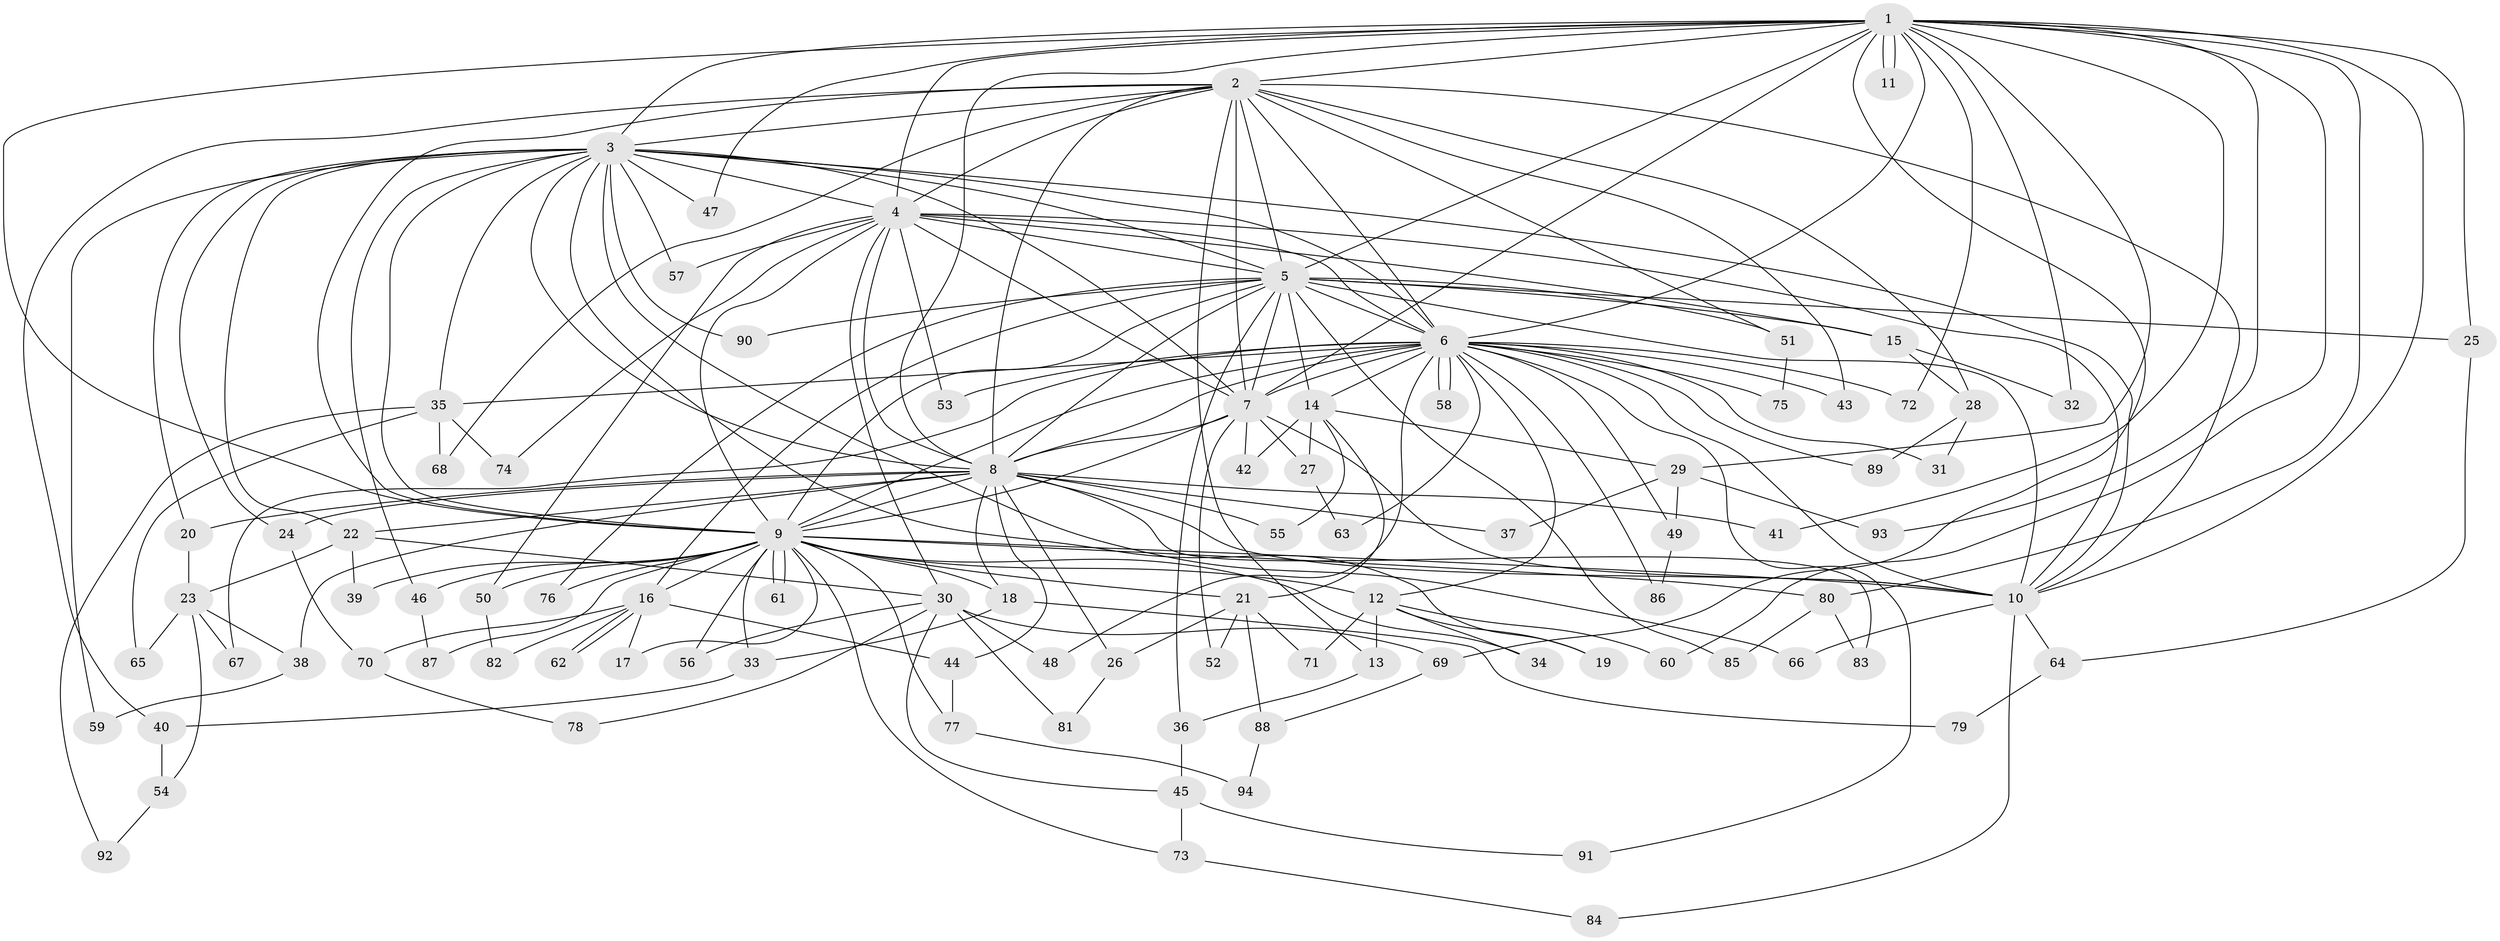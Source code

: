 // coarse degree distribution, {1: 0.2857142857142857, 2: 0.5, 3: 0.03571428571428571, 5: 0.03571428571428571, 15: 0.03571428571428571, 11: 0.03571428571428571, 14: 0.03571428571428571, 10: 0.03571428571428571}
// Generated by graph-tools (version 1.1) at 2025/48/03/04/25 21:48:51]
// undirected, 94 vertices, 213 edges
graph export_dot {
graph [start="1"]
  node [color=gray90,style=filled];
  1;
  2;
  3;
  4;
  5;
  6;
  7;
  8;
  9;
  10;
  11;
  12;
  13;
  14;
  15;
  16;
  17;
  18;
  19;
  20;
  21;
  22;
  23;
  24;
  25;
  26;
  27;
  28;
  29;
  30;
  31;
  32;
  33;
  34;
  35;
  36;
  37;
  38;
  39;
  40;
  41;
  42;
  43;
  44;
  45;
  46;
  47;
  48;
  49;
  50;
  51;
  52;
  53;
  54;
  55;
  56;
  57;
  58;
  59;
  60;
  61;
  62;
  63;
  64;
  65;
  66;
  67;
  68;
  69;
  70;
  71;
  72;
  73;
  74;
  75;
  76;
  77;
  78;
  79;
  80;
  81;
  82;
  83;
  84;
  85;
  86;
  87;
  88;
  89;
  90;
  91;
  92;
  93;
  94;
  1 -- 2;
  1 -- 3;
  1 -- 4;
  1 -- 5;
  1 -- 6;
  1 -- 7;
  1 -- 8;
  1 -- 9;
  1 -- 10;
  1 -- 11;
  1 -- 11;
  1 -- 25;
  1 -- 29;
  1 -- 32;
  1 -- 41;
  1 -- 47;
  1 -- 60;
  1 -- 69;
  1 -- 72;
  1 -- 80;
  1 -- 93;
  2 -- 3;
  2 -- 4;
  2 -- 5;
  2 -- 6;
  2 -- 7;
  2 -- 8;
  2 -- 9;
  2 -- 10;
  2 -- 13;
  2 -- 28;
  2 -- 40;
  2 -- 43;
  2 -- 51;
  2 -- 68;
  3 -- 4;
  3 -- 5;
  3 -- 6;
  3 -- 7;
  3 -- 8;
  3 -- 9;
  3 -- 10;
  3 -- 19;
  3 -- 20;
  3 -- 22;
  3 -- 24;
  3 -- 35;
  3 -- 46;
  3 -- 47;
  3 -- 57;
  3 -- 59;
  3 -- 66;
  3 -- 90;
  4 -- 5;
  4 -- 6;
  4 -- 7;
  4 -- 8;
  4 -- 9;
  4 -- 10;
  4 -- 15;
  4 -- 30;
  4 -- 50;
  4 -- 53;
  4 -- 57;
  4 -- 74;
  5 -- 6;
  5 -- 7;
  5 -- 8;
  5 -- 9;
  5 -- 10;
  5 -- 14;
  5 -- 15;
  5 -- 16;
  5 -- 25;
  5 -- 36;
  5 -- 51;
  5 -- 76;
  5 -- 85;
  5 -- 90;
  6 -- 7;
  6 -- 8;
  6 -- 9;
  6 -- 10;
  6 -- 12;
  6 -- 14;
  6 -- 31;
  6 -- 35;
  6 -- 43;
  6 -- 48;
  6 -- 49;
  6 -- 53;
  6 -- 58;
  6 -- 58;
  6 -- 63;
  6 -- 67;
  6 -- 72;
  6 -- 75;
  6 -- 86;
  6 -- 89;
  6 -- 91;
  7 -- 8;
  7 -- 9;
  7 -- 10;
  7 -- 27;
  7 -- 42;
  7 -- 52;
  8 -- 9;
  8 -- 10;
  8 -- 18;
  8 -- 20;
  8 -- 22;
  8 -- 24;
  8 -- 26;
  8 -- 37;
  8 -- 38;
  8 -- 41;
  8 -- 44;
  8 -- 55;
  8 -- 83;
  9 -- 10;
  9 -- 12;
  9 -- 16;
  9 -- 17;
  9 -- 18;
  9 -- 21;
  9 -- 33;
  9 -- 34;
  9 -- 39;
  9 -- 46;
  9 -- 50;
  9 -- 56;
  9 -- 61;
  9 -- 61;
  9 -- 73;
  9 -- 76;
  9 -- 77;
  9 -- 80;
  9 -- 87;
  10 -- 64;
  10 -- 66;
  10 -- 84;
  12 -- 13;
  12 -- 19;
  12 -- 34;
  12 -- 60;
  12 -- 71;
  13 -- 36;
  14 -- 21;
  14 -- 27;
  14 -- 29;
  14 -- 42;
  14 -- 55;
  15 -- 28;
  15 -- 32;
  16 -- 17;
  16 -- 44;
  16 -- 62;
  16 -- 62;
  16 -- 70;
  16 -- 82;
  18 -- 33;
  18 -- 79;
  20 -- 23;
  21 -- 26;
  21 -- 52;
  21 -- 71;
  21 -- 88;
  22 -- 23;
  22 -- 30;
  22 -- 39;
  23 -- 38;
  23 -- 54;
  23 -- 65;
  23 -- 67;
  24 -- 70;
  25 -- 64;
  26 -- 81;
  27 -- 63;
  28 -- 31;
  28 -- 89;
  29 -- 37;
  29 -- 49;
  29 -- 93;
  30 -- 45;
  30 -- 48;
  30 -- 56;
  30 -- 69;
  30 -- 78;
  30 -- 81;
  33 -- 40;
  35 -- 65;
  35 -- 68;
  35 -- 74;
  35 -- 92;
  36 -- 45;
  38 -- 59;
  40 -- 54;
  44 -- 77;
  45 -- 73;
  45 -- 91;
  46 -- 87;
  49 -- 86;
  50 -- 82;
  51 -- 75;
  54 -- 92;
  64 -- 79;
  69 -- 88;
  70 -- 78;
  73 -- 84;
  77 -- 94;
  80 -- 83;
  80 -- 85;
  88 -- 94;
}
